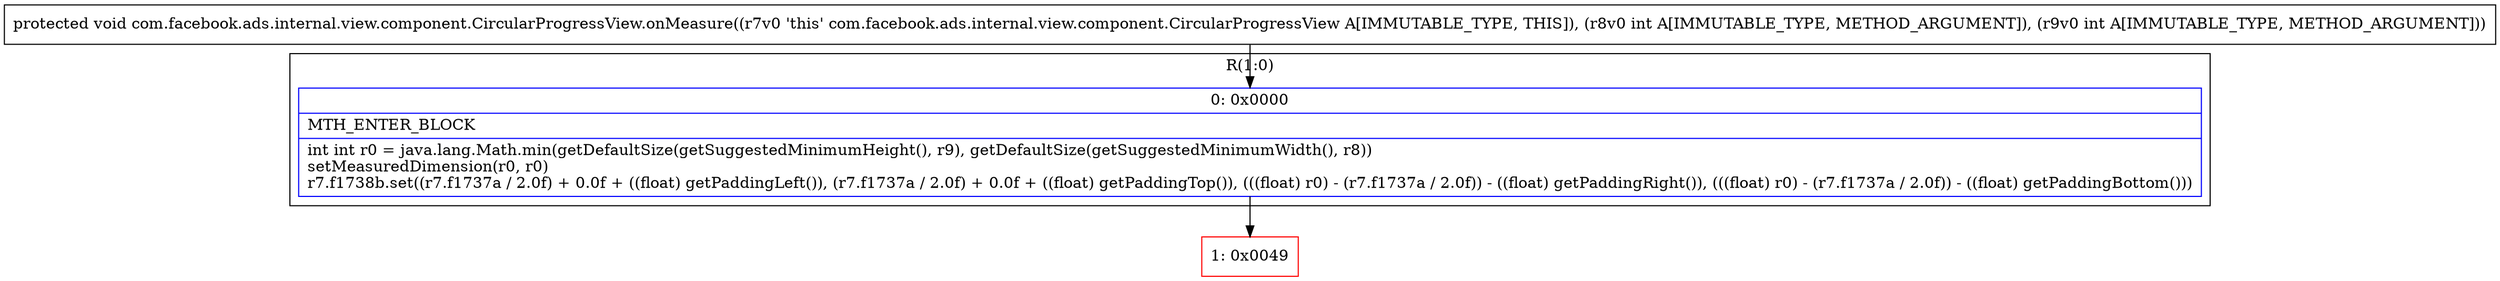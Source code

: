 digraph "CFG forcom.facebook.ads.internal.view.component.CircularProgressView.onMeasure(II)V" {
subgraph cluster_Region_1719556914 {
label = "R(1:0)";
node [shape=record,color=blue];
Node_0 [shape=record,label="{0\:\ 0x0000|MTH_ENTER_BLOCK\l|int int r0 = java.lang.Math.min(getDefaultSize(getSuggestedMinimumHeight(), r9), getDefaultSize(getSuggestedMinimumWidth(), r8))\lsetMeasuredDimension(r0, r0)\lr7.f1738b.set((r7.f1737a \/ 2.0f) + 0.0f + ((float) getPaddingLeft()), (r7.f1737a \/ 2.0f) + 0.0f + ((float) getPaddingTop()), (((float) r0) \- (r7.f1737a \/ 2.0f)) \- ((float) getPaddingRight()), (((float) r0) \- (r7.f1737a \/ 2.0f)) \- ((float) getPaddingBottom()))\l}"];
}
Node_1 [shape=record,color=red,label="{1\:\ 0x0049}"];
MethodNode[shape=record,label="{protected void com.facebook.ads.internal.view.component.CircularProgressView.onMeasure((r7v0 'this' com.facebook.ads.internal.view.component.CircularProgressView A[IMMUTABLE_TYPE, THIS]), (r8v0 int A[IMMUTABLE_TYPE, METHOD_ARGUMENT]), (r9v0 int A[IMMUTABLE_TYPE, METHOD_ARGUMENT])) }"];
MethodNode -> Node_0;
Node_0 -> Node_1;
}

